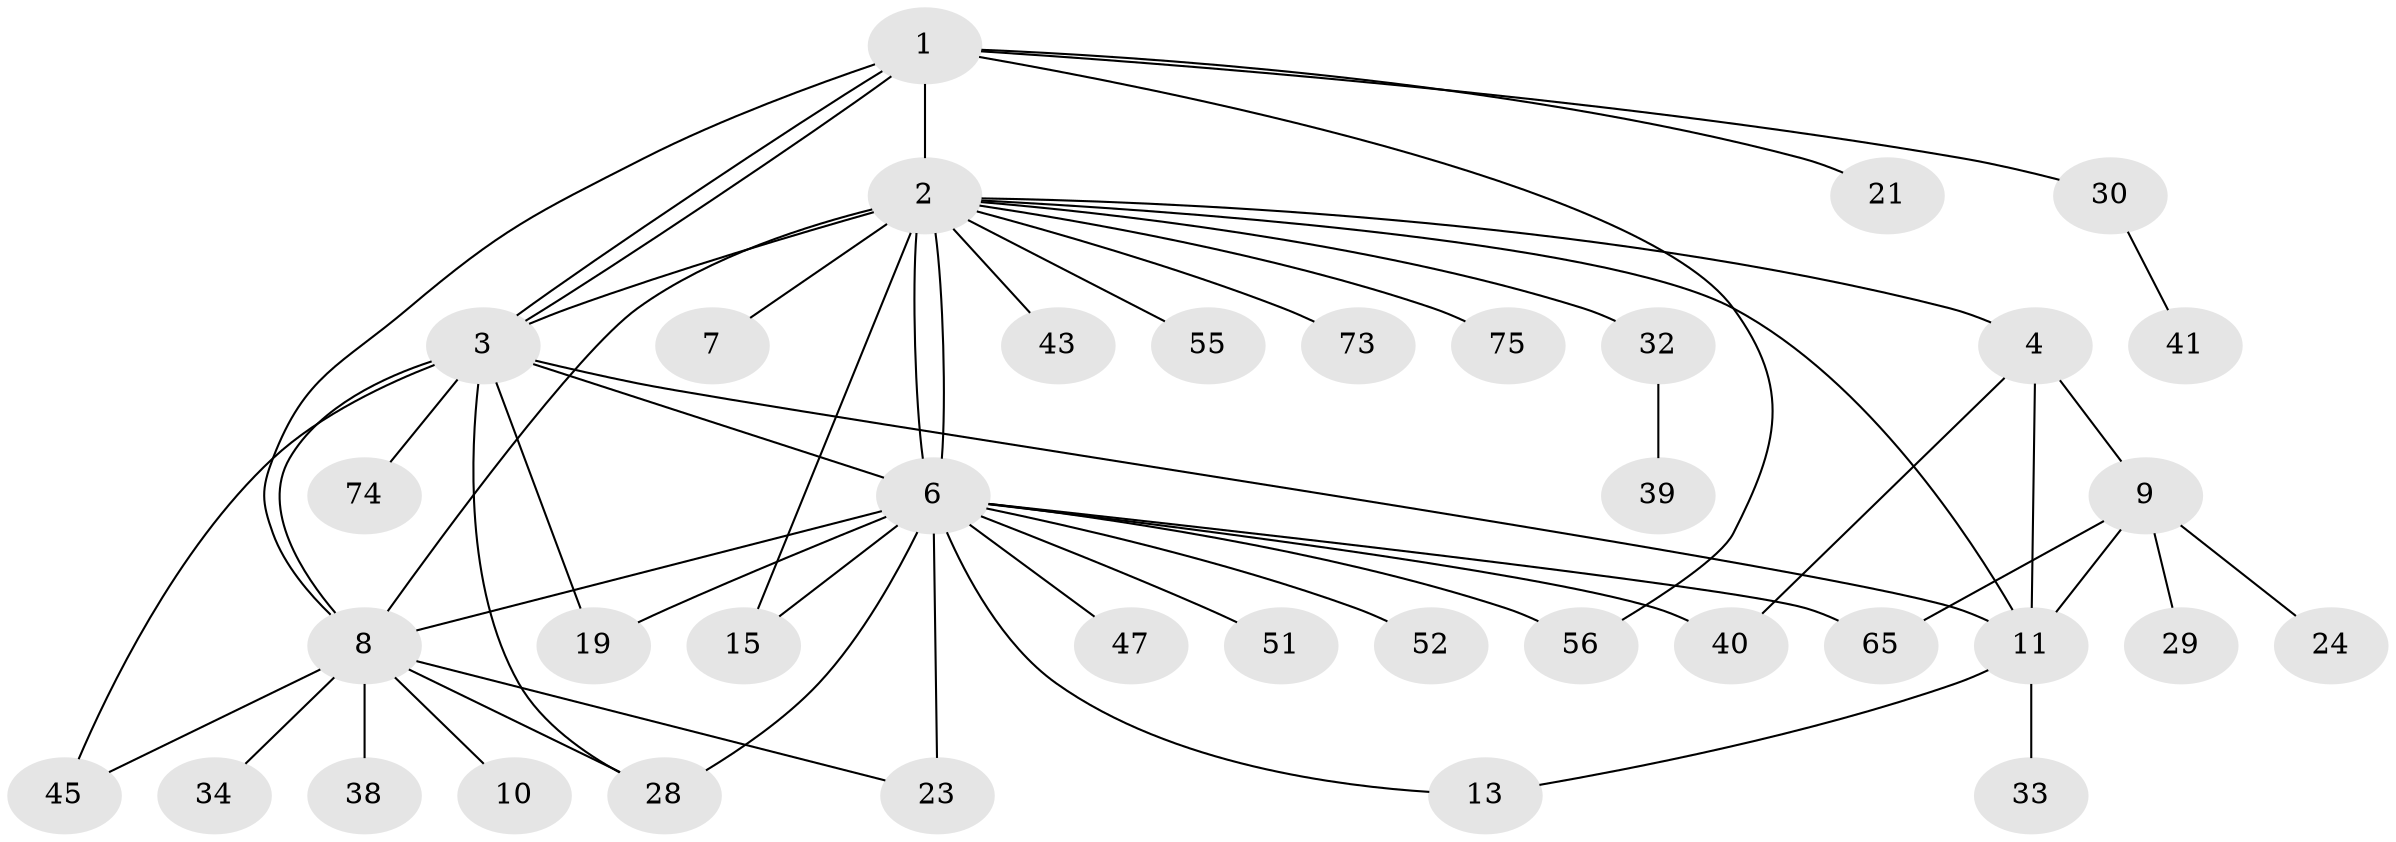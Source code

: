 // original degree distribution, {9: 0.013333333333333334, 14: 0.013333333333333334, 15: 0.02666666666666667, 4: 0.05333333333333334, 2: 0.2, 10: 0.013333333333333334, 1: 0.5066666666666667, 6: 0.013333333333333334, 8: 0.013333333333333334, 5: 0.05333333333333334, 7: 0.02666666666666667, 3: 0.06666666666666667}
// Generated by graph-tools (version 1.1) at 2025/14/03/09/25 04:14:46]
// undirected, 37 vertices, 56 edges
graph export_dot {
graph [start="1"]
  node [color=gray90,style=filled];
  1;
  2 [super="+20"];
  3 [super="+25+22+46+69+53+61+42+5"];
  4 [super="+35"];
  6 [super="+26"];
  7;
  8 [super="+36+16+62+63+50+57"];
  9 [super="+18+12"];
  10;
  11 [super="+48+54"];
  13 [super="+14+31+17"];
  15;
  19;
  21;
  23;
  24 [super="+70"];
  28 [super="+58"];
  29;
  30 [super="+66+64"];
  32;
  33;
  34;
  38;
  39;
  40 [super="+49"];
  41;
  43;
  45;
  47;
  51;
  52;
  55;
  56;
  65;
  73;
  74;
  75;
  1 -- 2 [weight=2];
  1 -- 3;
  1 -- 3;
  1 -- 21;
  1 -- 30;
  1 -- 56;
  1 -- 8;
  2 -- 4;
  2 -- 6 [weight=3];
  2 -- 6;
  2 -- 7;
  2 -- 15;
  2 -- 43;
  2 -- 55;
  2 -- 73;
  2 -- 75;
  2 -- 3;
  2 -- 32;
  2 -- 8;
  2 -- 11;
  3 -- 6 [weight=2];
  3 -- 8 [weight=2];
  3 -- 11;
  3 -- 19;
  3 -- 45;
  3 -- 28 [weight=2];
  3 -- 74;
  4 -- 9;
  4 -- 40;
  4 -- 11;
  6 -- 13;
  6 -- 23 [weight=2];
  6 -- 40;
  6 -- 52;
  6 -- 56;
  6 -- 65;
  6 -- 8 [weight=3];
  6 -- 15;
  6 -- 47;
  6 -- 19;
  6 -- 51;
  6 -- 28;
  8 -- 10;
  8 -- 34;
  8 -- 45;
  8 -- 28;
  8 -- 23;
  8 -- 38;
  9 -- 24;
  9 -- 29;
  9 -- 65;
  9 -- 11;
  11 -- 13;
  11 -- 33;
  30 -- 41;
  32 -- 39;
}
